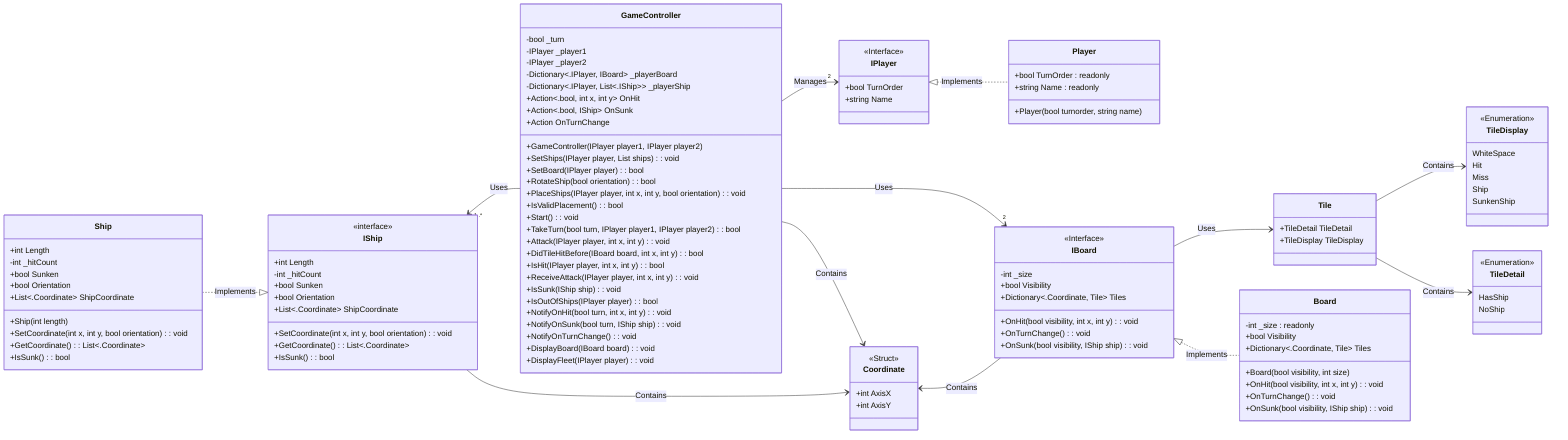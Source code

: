 classDiagram
direction LR

Ship ..|> IShip : Implements

IShip "1..*" <-- GameController : Uses
IShip --> Coordinate : Contains

GameController --> "2" IPlayer : Manages
GameController --> "2" IBoard : Uses
GameController --> Coordinate : Contains

Coordinate <-- IBoard : Contains

IBoard --> Tile : Uses

Tile --> TileDisplay : Contains
Tile --> TileDetail : Contains

IPlayer <|.. Player : Implements
IBoard <|.. Board : Implements

class GameController {
    -bool _turn
    -IPlayer _player1
    -IPlayer _player2
    -Dictionary<.IPlayer, IBoard> _playerBoard
    -Dictionary<.IPlayer, List<.IShip>> _playerShip

    +Action<.bool, int x, int y> OnHit
    +Action<.bool, IShip> OnSunk
    +Action OnTurnChange

    +GameController(IPlayer player1, IPlayer player2)

    +SetShips(IPlayer player, List<IShip> ships) : void
    +SetBoard(IPlayer player) : bool
    +RotateShip(bool orientation) : bool
    +PlaceShips(IPlayer player, int x, int y, bool orientation) : void
    +IsValidPlacement() : bool

    +Start() : void
    +TakeTurn(bool turn, IPlayer player1, IPlayer player2) : bool

    +Attack(IPlayer player, int x, int y) : void
    +DidTileHitBefore(IBoard board, int x, int y) : bool
    +IsHit(IPlayer player, int x, int y) : bool
    +ReceiveAttack(IPlayer player, int x, int y) : void
    +IsSunk(IShip ship) : void
    +IsOutOfShips(IPlayer player) : bool

    +NotifyOnHit(bool turn, int x, int y) : void
    +NotifyOnSunk(bool turn, IShip ship) : void
    +NotifyOnTurnChange() : void

    +DisplayBoard(IBoard board) : void
    +DisplayFleet(IPlayer player) : void
}

class IPlayer {
    <<Interface>>
    +bool TurnOrder
    +string Name
}


class Player {
    +bool TurnOrder : readonly
    +string Name : readonly
    +Player(bool turnorder, string name)
}

class IBoard {
    <<Interface>>
    -int _size
    +bool Visibility
    +Dictionary<.Coordinate, Tile> Tiles

    +OnHit(bool visibility, int x, int y) : void
    +OnTurnChange() : void
    +OnSunk(bool visibility, IShip ship) : void
}

class Board {
    -int _size : readonly
    +bool Visibility
    +Dictionary<.Coordinate, Tile> Tiles

    +Board(bool visibility, int size)
    
    +OnHit(bool visibility, int x, int y) : void
    +OnTurnChange() : void
    +OnSunk(bool visibility, IShip ship) : void
}

class Tile {
    +TileDetail TileDetail
    +TileDisplay TileDisplay
}

class TileDisplay {
    <<Enumeration>>
    WhiteSpace
    Hit
    Miss
    Ship
    SunkenShip
}

class TileDetail {
    <<Enumeration>>
    HasShip
    NoShip
}

class Coordinate {
    <<Struct>>
    +int AxisX
    +int AxisY
}

class IShip {
    <<interface>>
    +int Length
    -int _hitCount
    +bool Sunken
    +bool Orientation
    +List<.Coordinate> ShipCoordinate

    +SetCoordinate(int x, int y, bool orientation) : void
    +GetCoordinate() : List<.Coordinate>
    +IsSunk() : bool
}

class Ship {
    +int Length
    -int _hitCount
    +bool Sunken
    +bool Orientation
    +List<.Coordinate> ShipCoordinate

    +Ship(int length)
    +SetCoordinate(int x, int y, bool orientation) : void
    +GetCoordinate() : List<.Coordinate>
    +IsSunk() : bool
}